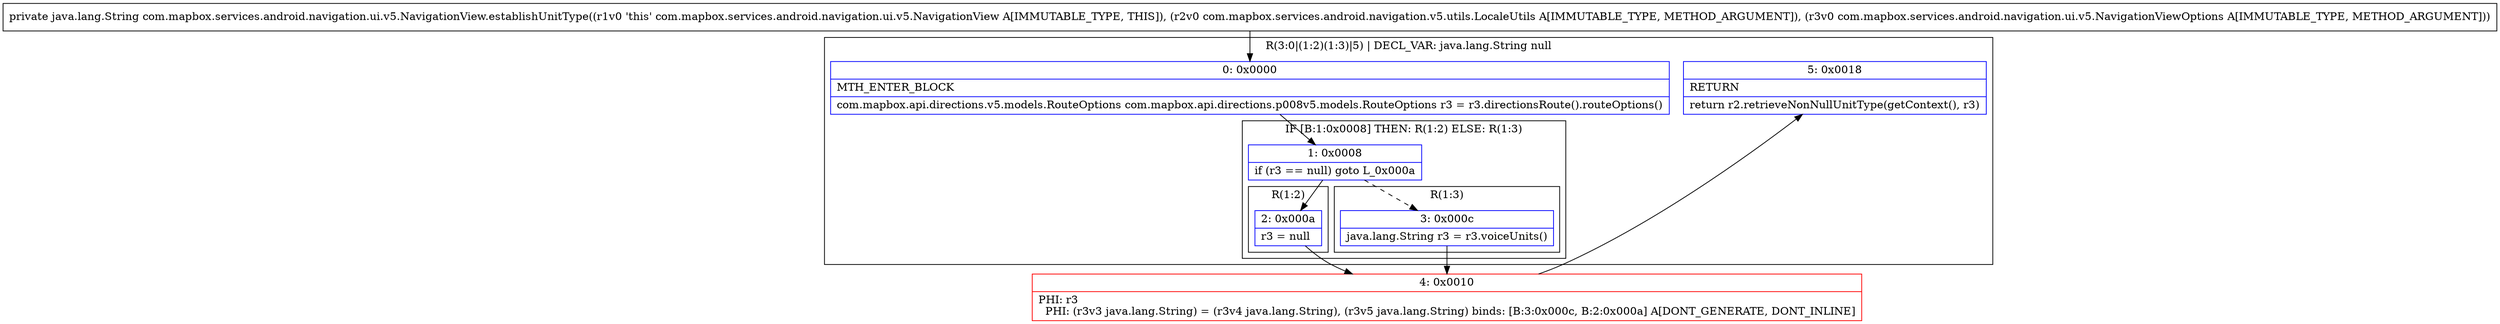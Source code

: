 digraph "CFG forcom.mapbox.services.android.navigation.ui.v5.NavigationView.establishUnitType(Lcom\/mapbox\/services\/android\/navigation\/v5\/utils\/LocaleUtils;Lcom\/mapbox\/services\/android\/navigation\/ui\/v5\/NavigationViewOptions;)Ljava\/lang\/String;" {
subgraph cluster_Region_1591168490 {
label = "R(3:0|(1:2)(1:3)|5) | DECL_VAR: java.lang.String null\l";
node [shape=record,color=blue];
Node_0 [shape=record,label="{0\:\ 0x0000|MTH_ENTER_BLOCK\l|com.mapbox.api.directions.v5.models.RouteOptions com.mapbox.api.directions.p008v5.models.RouteOptions r3 = r3.directionsRoute().routeOptions()\l}"];
subgraph cluster_IfRegion_778922383 {
label = "IF [B:1:0x0008] THEN: R(1:2) ELSE: R(1:3)";
node [shape=record,color=blue];
Node_1 [shape=record,label="{1\:\ 0x0008|if (r3 == null) goto L_0x000a\l}"];
subgraph cluster_Region_577752495 {
label = "R(1:2)";
node [shape=record,color=blue];
Node_2 [shape=record,label="{2\:\ 0x000a|r3 = null\l}"];
}
subgraph cluster_Region_1292682760 {
label = "R(1:3)";
node [shape=record,color=blue];
Node_3 [shape=record,label="{3\:\ 0x000c|java.lang.String r3 = r3.voiceUnits()\l}"];
}
}
Node_5 [shape=record,label="{5\:\ 0x0018|RETURN\l|return r2.retrieveNonNullUnitType(getContext(), r3)\l}"];
}
Node_4 [shape=record,color=red,label="{4\:\ 0x0010|PHI: r3 \l  PHI: (r3v3 java.lang.String) = (r3v4 java.lang.String), (r3v5 java.lang.String) binds: [B:3:0x000c, B:2:0x000a] A[DONT_GENERATE, DONT_INLINE]\l}"];
MethodNode[shape=record,label="{private java.lang.String com.mapbox.services.android.navigation.ui.v5.NavigationView.establishUnitType((r1v0 'this' com.mapbox.services.android.navigation.ui.v5.NavigationView A[IMMUTABLE_TYPE, THIS]), (r2v0 com.mapbox.services.android.navigation.v5.utils.LocaleUtils A[IMMUTABLE_TYPE, METHOD_ARGUMENT]), (r3v0 com.mapbox.services.android.navigation.ui.v5.NavigationViewOptions A[IMMUTABLE_TYPE, METHOD_ARGUMENT])) }"];
MethodNode -> Node_0;
Node_0 -> Node_1;
Node_1 -> Node_2;
Node_1 -> Node_3[style=dashed];
Node_2 -> Node_4;
Node_3 -> Node_4;
Node_4 -> Node_5;
}

